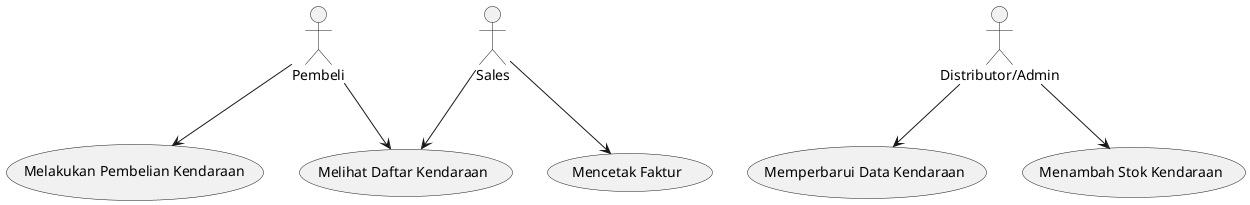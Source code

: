 @startuml usecase  
actor Pembeli
actor Sales
actor "Distributor/Admin" as Admin

usecase "Melihat Daftar Kendaraan" as UC1
usecase "Melakukan Pembelian Kendaraan" as UC2
usecase "Memperbarui Data Kendaraan" as UC3
usecase "Menambah Stok Kendaraan" as UC4
usecase "Mencetak Faktur" as UC5

Pembeli --> UC1
Pembeli --> UC2
Sales --> UC1
Sales --> UC5
Admin --> UC3
Admin --> UC4
@enduml
